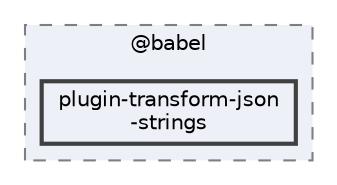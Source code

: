 digraph "pkiclassroomrescheduler/src/main/frontend/node_modules/@babel/plugin-transform-json-strings"
{
 // LATEX_PDF_SIZE
  bgcolor="transparent";
  edge [fontname=Helvetica,fontsize=10,labelfontname=Helvetica,labelfontsize=10];
  node [fontname=Helvetica,fontsize=10,shape=box,height=0.2,width=0.4];
  compound=true
  subgraph clusterdir_bc8070c8b402176472541bb6f0cba6df {
    graph [ bgcolor="#edf0f7", pencolor="grey50", label="@babel", fontname=Helvetica,fontsize=10 style="filled,dashed", URL="dir_bc8070c8b402176472541bb6f0cba6df.html",tooltip=""]
  dir_51e35cb8a13cb7b7654674d41c9941d4 [label="plugin-transform-json\l-strings", fillcolor="#edf0f7", color="grey25", style="filled,bold", URL="dir_51e35cb8a13cb7b7654674d41c9941d4.html",tooltip=""];
  }
}
